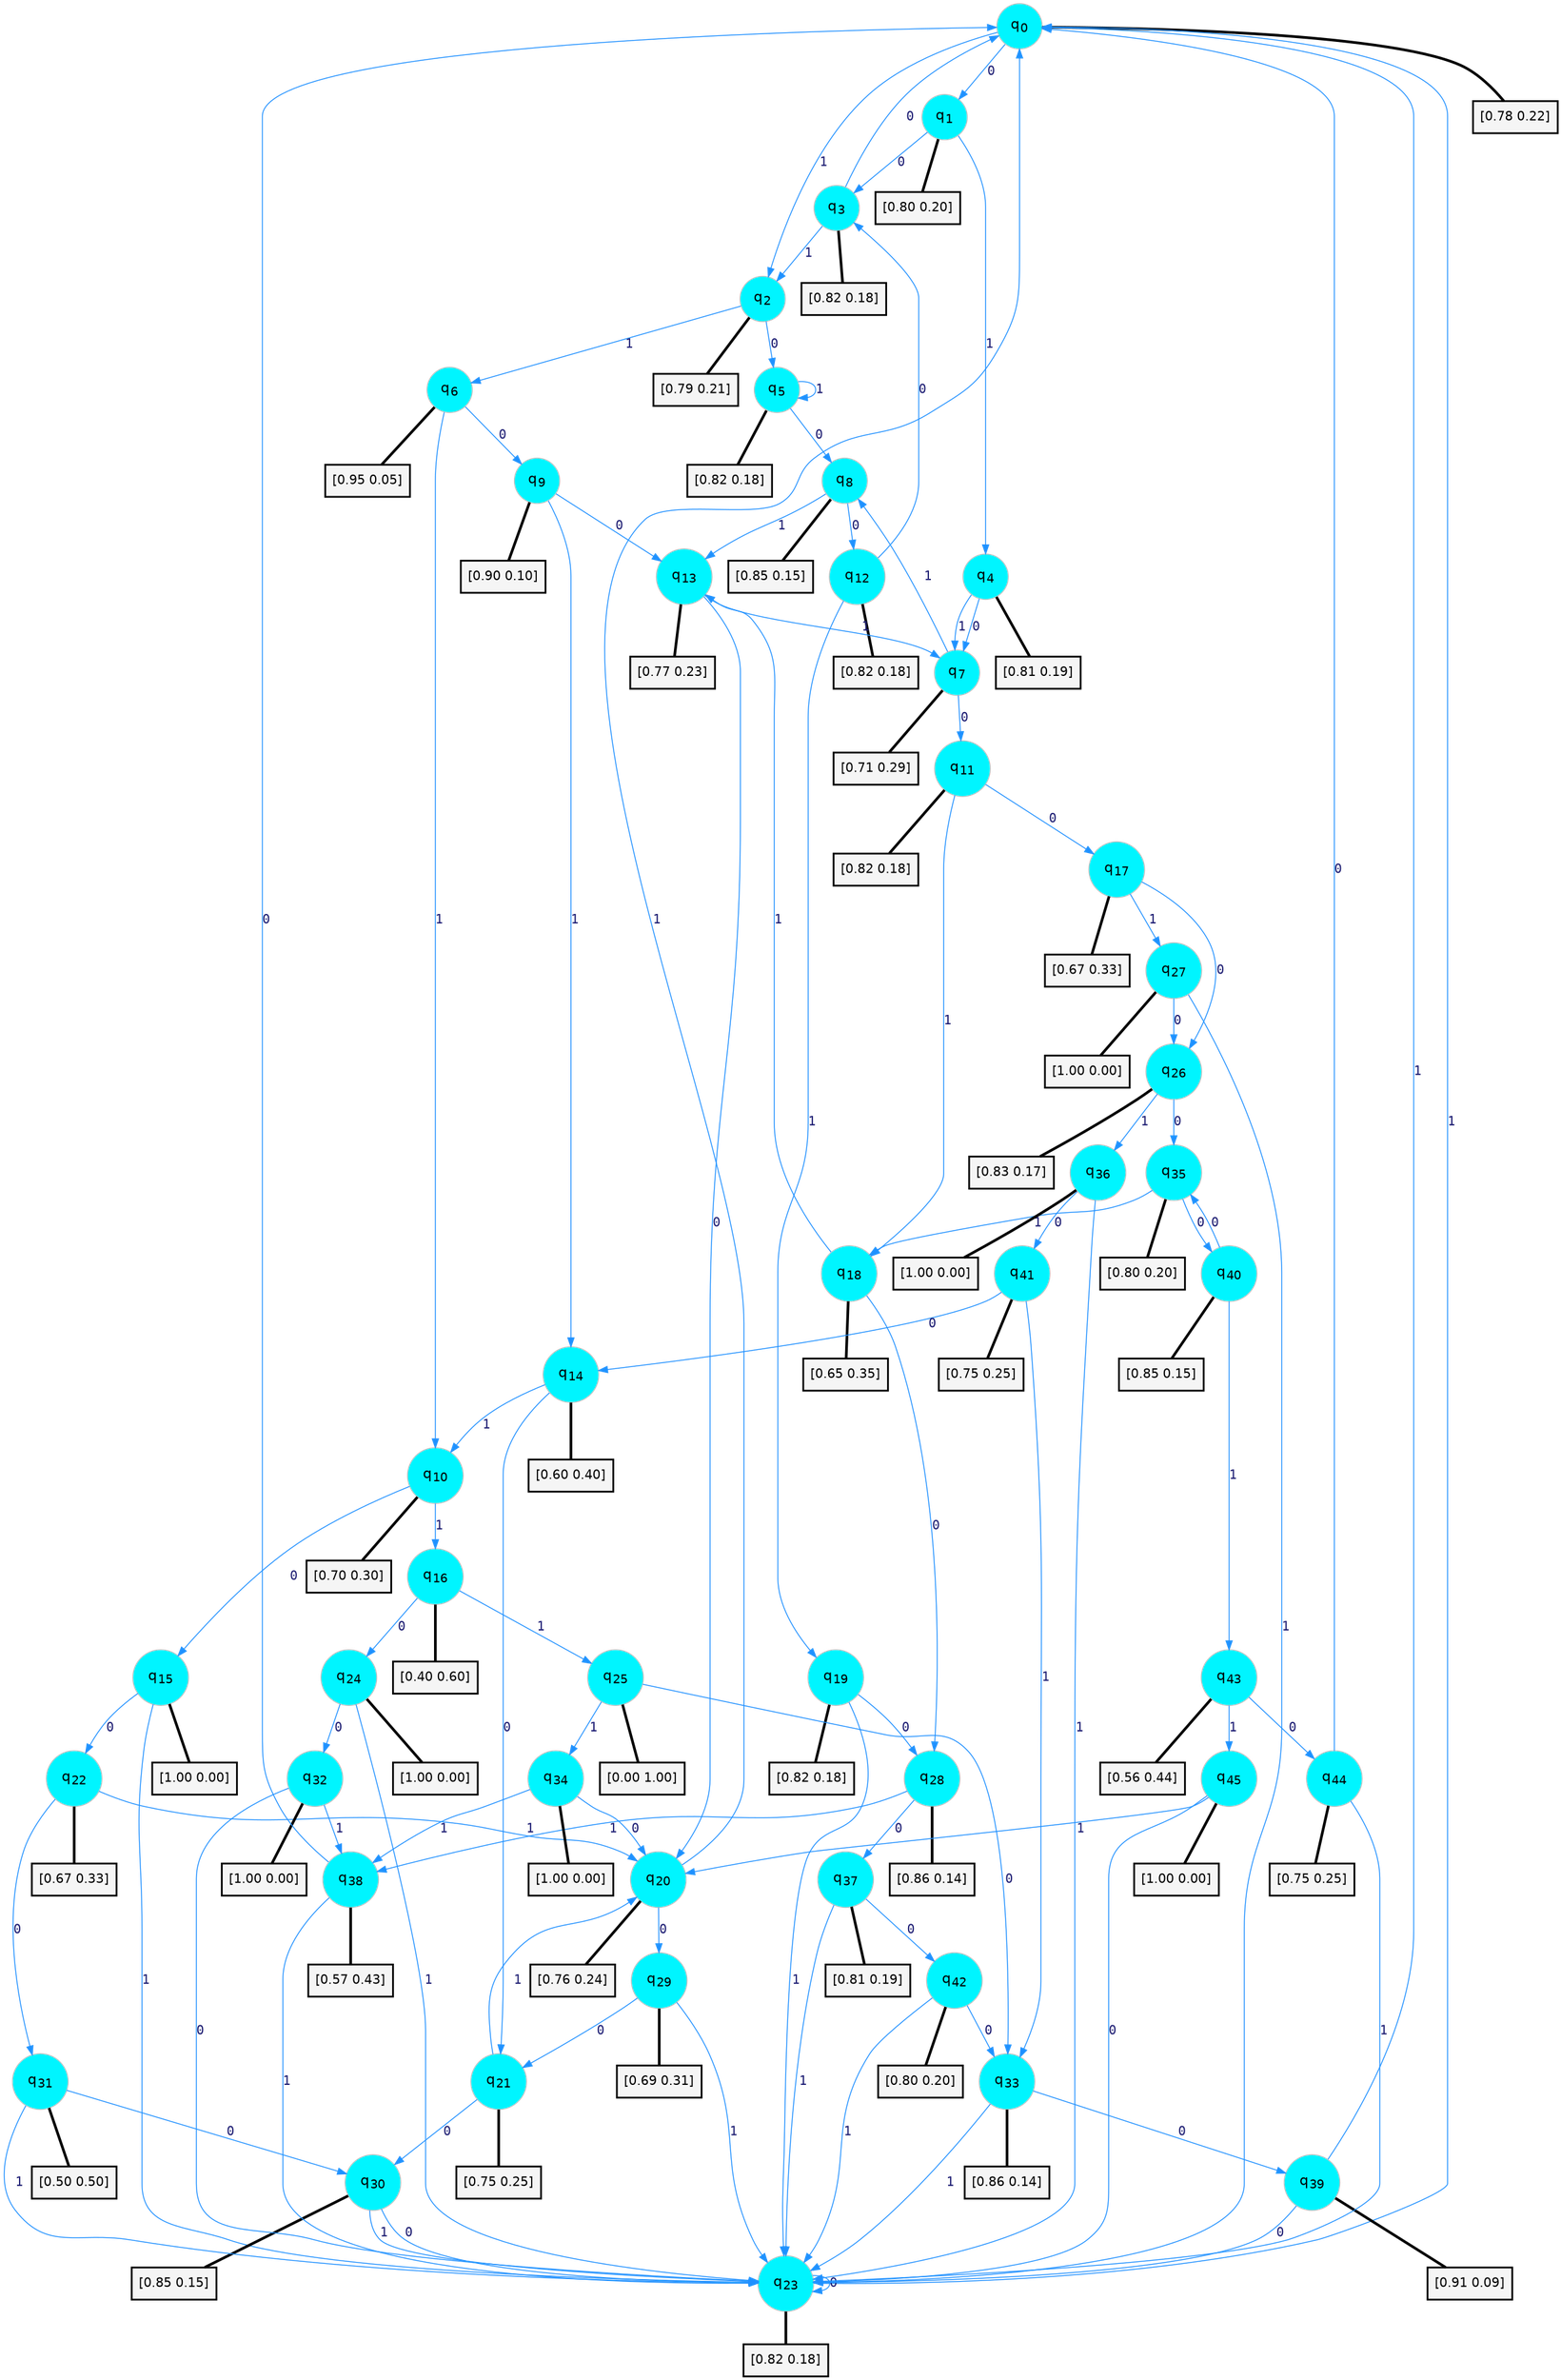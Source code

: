 digraph G {
graph [
bgcolor=transparent, dpi=300, rankdir=TD, size="40,25"];
node [
color=gray, fillcolor=turquoise1, fontcolor=black, fontname=Helvetica, fontsize=16, fontweight=bold, shape=circle, style=filled];
edge [
arrowsize=1, color=dodgerblue1, fontcolor=midnightblue, fontname=courier, fontweight=bold, penwidth=1, style=solid, weight=20];
0[label=<q<SUB>0</SUB>>];
1[label=<q<SUB>1</SUB>>];
2[label=<q<SUB>2</SUB>>];
3[label=<q<SUB>3</SUB>>];
4[label=<q<SUB>4</SUB>>];
5[label=<q<SUB>5</SUB>>];
6[label=<q<SUB>6</SUB>>];
7[label=<q<SUB>7</SUB>>];
8[label=<q<SUB>8</SUB>>];
9[label=<q<SUB>9</SUB>>];
10[label=<q<SUB>10</SUB>>];
11[label=<q<SUB>11</SUB>>];
12[label=<q<SUB>12</SUB>>];
13[label=<q<SUB>13</SUB>>];
14[label=<q<SUB>14</SUB>>];
15[label=<q<SUB>15</SUB>>];
16[label=<q<SUB>16</SUB>>];
17[label=<q<SUB>17</SUB>>];
18[label=<q<SUB>18</SUB>>];
19[label=<q<SUB>19</SUB>>];
20[label=<q<SUB>20</SUB>>];
21[label=<q<SUB>21</SUB>>];
22[label=<q<SUB>22</SUB>>];
23[label=<q<SUB>23</SUB>>];
24[label=<q<SUB>24</SUB>>];
25[label=<q<SUB>25</SUB>>];
26[label=<q<SUB>26</SUB>>];
27[label=<q<SUB>27</SUB>>];
28[label=<q<SUB>28</SUB>>];
29[label=<q<SUB>29</SUB>>];
30[label=<q<SUB>30</SUB>>];
31[label=<q<SUB>31</SUB>>];
32[label=<q<SUB>32</SUB>>];
33[label=<q<SUB>33</SUB>>];
34[label=<q<SUB>34</SUB>>];
35[label=<q<SUB>35</SUB>>];
36[label=<q<SUB>36</SUB>>];
37[label=<q<SUB>37</SUB>>];
38[label=<q<SUB>38</SUB>>];
39[label=<q<SUB>39</SUB>>];
40[label=<q<SUB>40</SUB>>];
41[label=<q<SUB>41</SUB>>];
42[label=<q<SUB>42</SUB>>];
43[label=<q<SUB>43</SUB>>];
44[label=<q<SUB>44</SUB>>];
45[label=<q<SUB>45</SUB>>];
46[label="[0.78 0.22]", shape=box,fontcolor=black, fontname=Helvetica, fontsize=14, penwidth=2, fillcolor=whitesmoke,color=black];
47[label="[0.80 0.20]", shape=box,fontcolor=black, fontname=Helvetica, fontsize=14, penwidth=2, fillcolor=whitesmoke,color=black];
48[label="[0.79 0.21]", shape=box,fontcolor=black, fontname=Helvetica, fontsize=14, penwidth=2, fillcolor=whitesmoke,color=black];
49[label="[0.82 0.18]", shape=box,fontcolor=black, fontname=Helvetica, fontsize=14, penwidth=2, fillcolor=whitesmoke,color=black];
50[label="[0.81 0.19]", shape=box,fontcolor=black, fontname=Helvetica, fontsize=14, penwidth=2, fillcolor=whitesmoke,color=black];
51[label="[0.82 0.18]", shape=box,fontcolor=black, fontname=Helvetica, fontsize=14, penwidth=2, fillcolor=whitesmoke,color=black];
52[label="[0.95 0.05]", shape=box,fontcolor=black, fontname=Helvetica, fontsize=14, penwidth=2, fillcolor=whitesmoke,color=black];
53[label="[0.71 0.29]", shape=box,fontcolor=black, fontname=Helvetica, fontsize=14, penwidth=2, fillcolor=whitesmoke,color=black];
54[label="[0.85 0.15]", shape=box,fontcolor=black, fontname=Helvetica, fontsize=14, penwidth=2, fillcolor=whitesmoke,color=black];
55[label="[0.90 0.10]", shape=box,fontcolor=black, fontname=Helvetica, fontsize=14, penwidth=2, fillcolor=whitesmoke,color=black];
56[label="[0.70 0.30]", shape=box,fontcolor=black, fontname=Helvetica, fontsize=14, penwidth=2, fillcolor=whitesmoke,color=black];
57[label="[0.82 0.18]", shape=box,fontcolor=black, fontname=Helvetica, fontsize=14, penwidth=2, fillcolor=whitesmoke,color=black];
58[label="[0.82 0.18]", shape=box,fontcolor=black, fontname=Helvetica, fontsize=14, penwidth=2, fillcolor=whitesmoke,color=black];
59[label="[0.77 0.23]", shape=box,fontcolor=black, fontname=Helvetica, fontsize=14, penwidth=2, fillcolor=whitesmoke,color=black];
60[label="[0.60 0.40]", shape=box,fontcolor=black, fontname=Helvetica, fontsize=14, penwidth=2, fillcolor=whitesmoke,color=black];
61[label="[1.00 0.00]", shape=box,fontcolor=black, fontname=Helvetica, fontsize=14, penwidth=2, fillcolor=whitesmoke,color=black];
62[label="[0.40 0.60]", shape=box,fontcolor=black, fontname=Helvetica, fontsize=14, penwidth=2, fillcolor=whitesmoke,color=black];
63[label="[0.67 0.33]", shape=box,fontcolor=black, fontname=Helvetica, fontsize=14, penwidth=2, fillcolor=whitesmoke,color=black];
64[label="[0.65 0.35]", shape=box,fontcolor=black, fontname=Helvetica, fontsize=14, penwidth=2, fillcolor=whitesmoke,color=black];
65[label="[0.82 0.18]", shape=box,fontcolor=black, fontname=Helvetica, fontsize=14, penwidth=2, fillcolor=whitesmoke,color=black];
66[label="[0.76 0.24]", shape=box,fontcolor=black, fontname=Helvetica, fontsize=14, penwidth=2, fillcolor=whitesmoke,color=black];
67[label="[0.75 0.25]", shape=box,fontcolor=black, fontname=Helvetica, fontsize=14, penwidth=2, fillcolor=whitesmoke,color=black];
68[label="[0.67 0.33]", shape=box,fontcolor=black, fontname=Helvetica, fontsize=14, penwidth=2, fillcolor=whitesmoke,color=black];
69[label="[0.82 0.18]", shape=box,fontcolor=black, fontname=Helvetica, fontsize=14, penwidth=2, fillcolor=whitesmoke,color=black];
70[label="[1.00 0.00]", shape=box,fontcolor=black, fontname=Helvetica, fontsize=14, penwidth=2, fillcolor=whitesmoke,color=black];
71[label="[0.00 1.00]", shape=box,fontcolor=black, fontname=Helvetica, fontsize=14, penwidth=2, fillcolor=whitesmoke,color=black];
72[label="[0.83 0.17]", shape=box,fontcolor=black, fontname=Helvetica, fontsize=14, penwidth=2, fillcolor=whitesmoke,color=black];
73[label="[1.00 0.00]", shape=box,fontcolor=black, fontname=Helvetica, fontsize=14, penwidth=2, fillcolor=whitesmoke,color=black];
74[label="[0.86 0.14]", shape=box,fontcolor=black, fontname=Helvetica, fontsize=14, penwidth=2, fillcolor=whitesmoke,color=black];
75[label="[0.69 0.31]", shape=box,fontcolor=black, fontname=Helvetica, fontsize=14, penwidth=2, fillcolor=whitesmoke,color=black];
76[label="[0.85 0.15]", shape=box,fontcolor=black, fontname=Helvetica, fontsize=14, penwidth=2, fillcolor=whitesmoke,color=black];
77[label="[0.50 0.50]", shape=box,fontcolor=black, fontname=Helvetica, fontsize=14, penwidth=2, fillcolor=whitesmoke,color=black];
78[label="[1.00 0.00]", shape=box,fontcolor=black, fontname=Helvetica, fontsize=14, penwidth=2, fillcolor=whitesmoke,color=black];
79[label="[0.86 0.14]", shape=box,fontcolor=black, fontname=Helvetica, fontsize=14, penwidth=2, fillcolor=whitesmoke,color=black];
80[label="[1.00 0.00]", shape=box,fontcolor=black, fontname=Helvetica, fontsize=14, penwidth=2, fillcolor=whitesmoke,color=black];
81[label="[0.80 0.20]", shape=box,fontcolor=black, fontname=Helvetica, fontsize=14, penwidth=2, fillcolor=whitesmoke,color=black];
82[label="[1.00 0.00]", shape=box,fontcolor=black, fontname=Helvetica, fontsize=14, penwidth=2, fillcolor=whitesmoke,color=black];
83[label="[0.81 0.19]", shape=box,fontcolor=black, fontname=Helvetica, fontsize=14, penwidth=2, fillcolor=whitesmoke,color=black];
84[label="[0.57 0.43]", shape=box,fontcolor=black, fontname=Helvetica, fontsize=14, penwidth=2, fillcolor=whitesmoke,color=black];
85[label="[0.91 0.09]", shape=box,fontcolor=black, fontname=Helvetica, fontsize=14, penwidth=2, fillcolor=whitesmoke,color=black];
86[label="[0.85 0.15]", shape=box,fontcolor=black, fontname=Helvetica, fontsize=14, penwidth=2, fillcolor=whitesmoke,color=black];
87[label="[0.75 0.25]", shape=box,fontcolor=black, fontname=Helvetica, fontsize=14, penwidth=2, fillcolor=whitesmoke,color=black];
88[label="[0.80 0.20]", shape=box,fontcolor=black, fontname=Helvetica, fontsize=14, penwidth=2, fillcolor=whitesmoke,color=black];
89[label="[0.56 0.44]", shape=box,fontcolor=black, fontname=Helvetica, fontsize=14, penwidth=2, fillcolor=whitesmoke,color=black];
90[label="[0.75 0.25]", shape=box,fontcolor=black, fontname=Helvetica, fontsize=14, penwidth=2, fillcolor=whitesmoke,color=black];
91[label="[1.00 0.00]", shape=box,fontcolor=black, fontname=Helvetica, fontsize=14, penwidth=2, fillcolor=whitesmoke,color=black];
0->1 [label=0];
0->2 [label=1];
0->46 [arrowhead=none, penwidth=3,color=black];
1->3 [label=0];
1->4 [label=1];
1->47 [arrowhead=none, penwidth=3,color=black];
2->5 [label=0];
2->6 [label=1];
2->48 [arrowhead=none, penwidth=3,color=black];
3->0 [label=0];
3->2 [label=1];
3->49 [arrowhead=none, penwidth=3,color=black];
4->7 [label=0];
4->7 [label=1];
4->50 [arrowhead=none, penwidth=3,color=black];
5->8 [label=0];
5->5 [label=1];
5->51 [arrowhead=none, penwidth=3,color=black];
6->9 [label=0];
6->10 [label=1];
6->52 [arrowhead=none, penwidth=3,color=black];
7->11 [label=0];
7->8 [label=1];
7->53 [arrowhead=none, penwidth=3,color=black];
8->12 [label=0];
8->13 [label=1];
8->54 [arrowhead=none, penwidth=3,color=black];
9->13 [label=0];
9->14 [label=1];
9->55 [arrowhead=none, penwidth=3,color=black];
10->15 [label=0];
10->16 [label=1];
10->56 [arrowhead=none, penwidth=3,color=black];
11->17 [label=0];
11->18 [label=1];
11->57 [arrowhead=none, penwidth=3,color=black];
12->3 [label=0];
12->19 [label=1];
12->58 [arrowhead=none, penwidth=3,color=black];
13->20 [label=0];
13->7 [label=1];
13->59 [arrowhead=none, penwidth=3,color=black];
14->21 [label=0];
14->10 [label=1];
14->60 [arrowhead=none, penwidth=3,color=black];
15->22 [label=0];
15->23 [label=1];
15->61 [arrowhead=none, penwidth=3,color=black];
16->24 [label=0];
16->25 [label=1];
16->62 [arrowhead=none, penwidth=3,color=black];
17->26 [label=0];
17->27 [label=1];
17->63 [arrowhead=none, penwidth=3,color=black];
18->28 [label=0];
18->13 [label=1];
18->64 [arrowhead=none, penwidth=3,color=black];
19->28 [label=0];
19->23 [label=1];
19->65 [arrowhead=none, penwidth=3,color=black];
20->29 [label=0];
20->0 [label=1];
20->66 [arrowhead=none, penwidth=3,color=black];
21->30 [label=0];
21->20 [label=1];
21->67 [arrowhead=none, penwidth=3,color=black];
22->31 [label=0];
22->20 [label=1];
22->68 [arrowhead=none, penwidth=3,color=black];
23->23 [label=0];
23->0 [label=1];
23->69 [arrowhead=none, penwidth=3,color=black];
24->32 [label=0];
24->23 [label=1];
24->70 [arrowhead=none, penwidth=3,color=black];
25->33 [label=0];
25->34 [label=1];
25->71 [arrowhead=none, penwidth=3,color=black];
26->35 [label=0];
26->36 [label=1];
26->72 [arrowhead=none, penwidth=3,color=black];
27->26 [label=0];
27->23 [label=1];
27->73 [arrowhead=none, penwidth=3,color=black];
28->37 [label=0];
28->38 [label=1];
28->74 [arrowhead=none, penwidth=3,color=black];
29->21 [label=0];
29->23 [label=1];
29->75 [arrowhead=none, penwidth=3,color=black];
30->23 [label=0];
30->23 [label=1];
30->76 [arrowhead=none, penwidth=3,color=black];
31->30 [label=0];
31->23 [label=1];
31->77 [arrowhead=none, penwidth=3,color=black];
32->23 [label=0];
32->38 [label=1];
32->78 [arrowhead=none, penwidth=3,color=black];
33->39 [label=0];
33->23 [label=1];
33->79 [arrowhead=none, penwidth=3,color=black];
34->20 [label=0];
34->38 [label=1];
34->80 [arrowhead=none, penwidth=3,color=black];
35->40 [label=0];
35->18 [label=1];
35->81 [arrowhead=none, penwidth=3,color=black];
36->41 [label=0];
36->23 [label=1];
36->82 [arrowhead=none, penwidth=3,color=black];
37->42 [label=0];
37->23 [label=1];
37->83 [arrowhead=none, penwidth=3,color=black];
38->0 [label=0];
38->23 [label=1];
38->84 [arrowhead=none, penwidth=3,color=black];
39->23 [label=0];
39->0 [label=1];
39->85 [arrowhead=none, penwidth=3,color=black];
40->35 [label=0];
40->43 [label=1];
40->86 [arrowhead=none, penwidth=3,color=black];
41->14 [label=0];
41->33 [label=1];
41->87 [arrowhead=none, penwidth=3,color=black];
42->33 [label=0];
42->23 [label=1];
42->88 [arrowhead=none, penwidth=3,color=black];
43->44 [label=0];
43->45 [label=1];
43->89 [arrowhead=none, penwidth=3,color=black];
44->0 [label=0];
44->23 [label=1];
44->90 [arrowhead=none, penwidth=3,color=black];
45->23 [label=0];
45->20 [label=1];
45->91 [arrowhead=none, penwidth=3,color=black];
}
